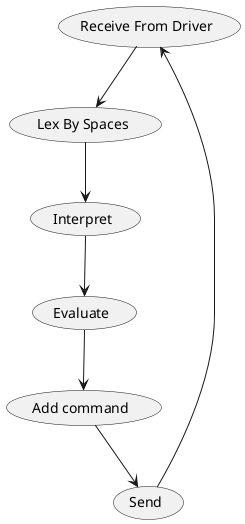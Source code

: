 @startuml
(Receive From Driver) --> (Lex By Spaces)
(Lex By Spaces) --> (Interpret)
(Interpret) --> (Evaluate)
(Evaluate) --> (Add command)
(Add command) --> (Send)
(Send) --> (Receive From Driver)
@enduml
